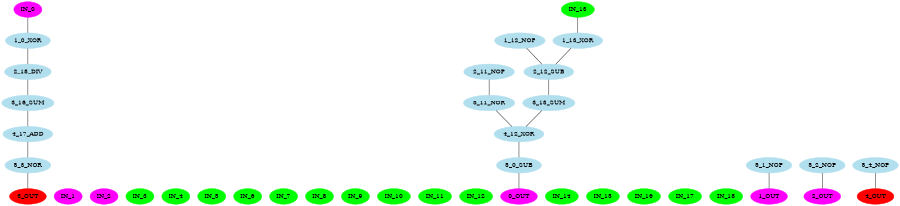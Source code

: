 digraph EACircuit {
rankdir=BT;
edge [dir=none];
size="6,6";
ordering=out;
node [color=magenta, style=filled];
"IN_0";
"IN_1";
"IN_2";
node [color=green, style=filled];
"IN_3";
"IN_4";
"IN_5";
"IN_6";
"IN_7";
"IN_8";
"IN_9";
"IN_10";
"IN_11";
"IN_12";
"IN_13";
"IN_14";
"IN_15";
"IN_16";
"IN_17";
"IN_18";
node [color=lightblue2, style=filled];
{ rank=same; "1_0_XOR"; "1_12_NOP"; "1_13_XOR"; }
"1_0_XOR" -> "IN_0";
"1_13_XOR" -> "IN_13";
node [color=lightblue2, style=filled];
{ rank=same; "2_11_NOP"; "2_12_SUB"; "2_18_DIV"; }
"2_12_SUB" -> "1_12_NOP";
"2_12_SUB" -> "1_13_XOR";
"2_18_DIV" -> "1_0_XOR";
node [color=lightblue2, style=filled];
{ rank=same; "3_11_NOR"; "3_13_SUM"; "3_16_SUM"; }
"3_11_NOR" -> "2_11_NOP";
"3_13_SUM" -> "2_12_SUB";
"3_16_SUM" -> "2_18_DIV";
node [color=lightblue2, style=filled];
{ rank=same; "4_12_XOR"; "4_17_ADD"; }
"4_12_XOR" -> "3_11_NOR";
"4_12_XOR" -> "3_13_SUM";
"4_17_ADD" -> "3_16_SUM";
node [color=lightblue2, style=filled];
{ rank=same; "5_0_SUB"; "5_1_NOP"; "5_2_NOP"; "5_3_NOR"; "5_4_NOP"; }
"5_0_SUB" -> "4_12_XOR";
"5_3_NOR" -> "4_17_ADD";
node [color=magenta];
"0_OUT" -> "5_0_SUB";
"1_OUT" -> "5_1_NOP";
"2_OUT" -> "5_2_NOP";
node [color=red];
"3_OUT" -> "5_3_NOR";
"4_OUT" -> "5_4_NOP";
}